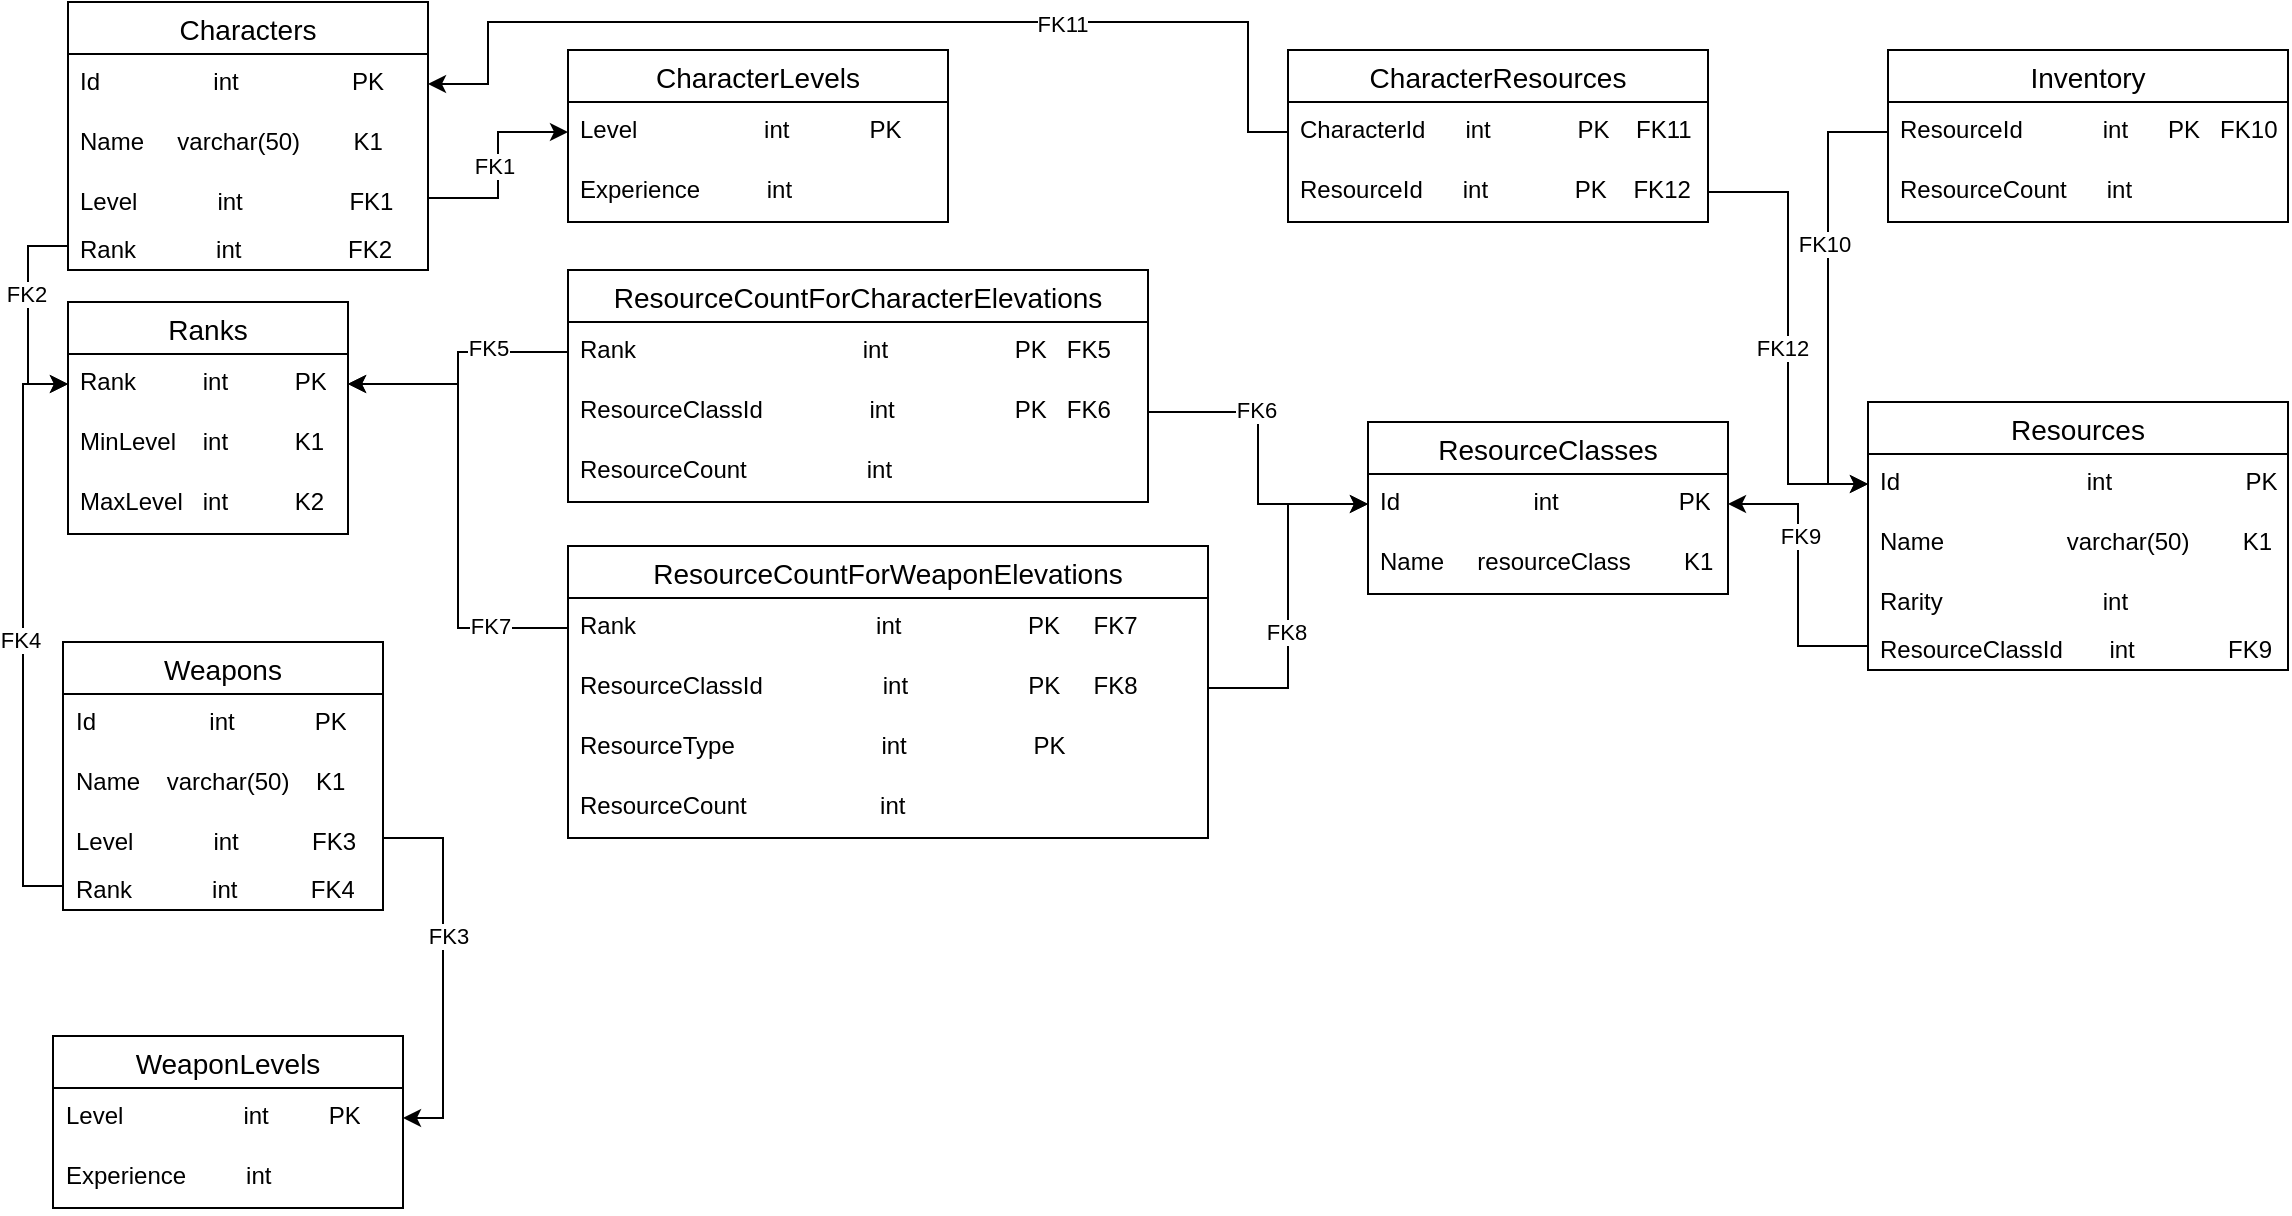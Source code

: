 <mxfile version="22.1.7" type="device">
  <diagram name="Страница — 1" id="WU_-PWg-0vQ7AOEL0WZ2">
    <mxGraphModel dx="1288" dy="566" grid="1" gridSize="10" guides="1" tooltips="1" connect="1" arrows="1" fold="1" page="1" pageScale="1" pageWidth="827" pageHeight="1169" math="0" shadow="0">
      <root>
        <mxCell id="0" />
        <mxCell id="1" parent="0" />
        <mxCell id="EF2mI1Jkb3rUDJ_Epihl-1" value="Characters" style="swimlane;fontStyle=0;childLayout=stackLayout;horizontal=1;startSize=26;horizontalStack=0;resizeParent=1;resizeParentMax=0;resizeLast=0;collapsible=1;marginBottom=0;align=center;fontSize=14;" parent="1" vertex="1">
          <mxGeometry x="70" y="30" width="180" height="134" as="geometry" />
        </mxCell>
        <mxCell id="EF2mI1Jkb3rUDJ_Epihl-2" value="Id&amp;nbsp; &amp;nbsp; &amp;nbsp; &amp;nbsp; &amp;nbsp; &amp;nbsp; &amp;nbsp; &amp;nbsp; &amp;nbsp;int&amp;nbsp; &amp;nbsp; &amp;nbsp; &amp;nbsp; &amp;nbsp; &amp;nbsp; &amp;nbsp; &amp;nbsp; &amp;nbsp;PK" style="text;strokeColor=none;fillColor=none;spacingLeft=4;spacingRight=4;overflow=hidden;rotatable=0;points=[[0,0.5],[1,0.5]];portConstraint=eastwest;fontSize=12;whiteSpace=wrap;html=1;" parent="EF2mI1Jkb3rUDJ_Epihl-1" vertex="1">
          <mxGeometry y="26" width="180" height="30" as="geometry" />
        </mxCell>
        <mxCell id="EF2mI1Jkb3rUDJ_Epihl-3" value="Name&amp;nbsp; &amp;nbsp; &amp;nbsp;varchar(50)&amp;nbsp; &amp;nbsp; &amp;nbsp; &amp;nbsp; K1" style="text;strokeColor=none;fillColor=none;spacingLeft=4;spacingRight=4;overflow=hidden;rotatable=0;points=[[0,0.5],[1,0.5]];portConstraint=eastwest;fontSize=12;whiteSpace=wrap;html=1;" parent="EF2mI1Jkb3rUDJ_Epihl-1" vertex="1">
          <mxGeometry y="56" width="180" height="30" as="geometry" />
        </mxCell>
        <mxCell id="EF2mI1Jkb3rUDJ_Epihl-4" value="Level&amp;nbsp; &amp;nbsp; &amp;nbsp; &amp;nbsp; &amp;nbsp; &amp;nbsp; int&amp;nbsp; &amp;nbsp; &amp;nbsp; &amp;nbsp; &amp;nbsp; &amp;nbsp; &amp;nbsp; &amp;nbsp; FK1" style="text;strokeColor=none;fillColor=none;spacingLeft=4;spacingRight=4;overflow=hidden;rotatable=0;points=[[0,0.5],[1,0.5]];portConstraint=eastwest;fontSize=12;whiteSpace=wrap;html=1;" parent="EF2mI1Jkb3rUDJ_Epihl-1" vertex="1">
          <mxGeometry y="86" width="180" height="24" as="geometry" />
        </mxCell>
        <mxCell id="EF2mI1Jkb3rUDJ_Epihl-5" value="Rank&amp;nbsp; &amp;nbsp; &amp;nbsp; &amp;nbsp; &amp;nbsp; &amp;nbsp; int&amp;nbsp; &amp;nbsp; &amp;nbsp; &amp;nbsp; &amp;nbsp; &amp;nbsp; &amp;nbsp; &amp;nbsp; FK2" style="text;strokeColor=none;fillColor=none;spacingLeft=4;spacingRight=4;overflow=hidden;rotatable=0;points=[[0,0.5],[1,0.5]];portConstraint=eastwest;fontSize=12;whiteSpace=wrap;html=1;" parent="EF2mI1Jkb3rUDJ_Epihl-1" vertex="1">
          <mxGeometry y="110" width="180" height="24" as="geometry" />
        </mxCell>
        <mxCell id="EF2mI1Jkb3rUDJ_Epihl-6" value="Resources" style="swimlane;fontStyle=0;childLayout=stackLayout;horizontal=1;startSize=26;horizontalStack=0;resizeParent=1;resizeParentMax=0;resizeLast=0;collapsible=1;marginBottom=0;align=center;fontSize=14;" parent="1" vertex="1">
          <mxGeometry x="970" y="230" width="210" height="134" as="geometry" />
        </mxCell>
        <mxCell id="EF2mI1Jkb3rUDJ_Epihl-7" value="Id&amp;nbsp; &amp;nbsp; &amp;nbsp; &amp;nbsp; &amp;nbsp; &amp;nbsp; &amp;nbsp; &amp;nbsp; &amp;nbsp;&lt;span style=&quot;white-space: pre;&quot;&gt;&#x9;&lt;/span&gt;&amp;nbsp; &amp;nbsp; &amp;nbsp; &amp;nbsp;int&amp;nbsp; &amp;nbsp; &amp;nbsp; &amp;nbsp; &amp;nbsp; &amp;nbsp; &amp;nbsp; &amp;nbsp; &amp;nbsp; &amp;nbsp; PK" style="text;strokeColor=none;fillColor=none;spacingLeft=4;spacingRight=4;overflow=hidden;rotatable=0;points=[[0,0.5],[1,0.5]];portConstraint=eastwest;fontSize=12;whiteSpace=wrap;html=1;" parent="EF2mI1Jkb3rUDJ_Epihl-6" vertex="1">
          <mxGeometry y="26" width="210" height="30" as="geometry" />
        </mxCell>
        <mxCell id="EF2mI1Jkb3rUDJ_Epihl-8" value="Name&amp;nbsp; &amp;nbsp; &amp;nbsp; &amp;nbsp; &lt;span style=&quot;white-space: pre;&quot;&gt;&#x9;&lt;/span&gt;&amp;nbsp; &amp;nbsp; varchar(50)&amp;nbsp; &amp;nbsp; &amp;nbsp; &amp;nbsp; K1" style="text;strokeColor=none;fillColor=none;spacingLeft=4;spacingRight=4;overflow=hidden;rotatable=0;points=[[0,0.5],[1,0.5]];portConstraint=eastwest;fontSize=12;whiteSpace=wrap;html=1;" parent="EF2mI1Jkb3rUDJ_Epihl-6" vertex="1">
          <mxGeometry y="56" width="210" height="30" as="geometry" />
        </mxCell>
        <mxCell id="EF2mI1Jkb3rUDJ_Epihl-9" value="Rarity&amp;nbsp; &amp;nbsp; &amp;nbsp; &amp;nbsp; &amp;nbsp; &amp;nbsp; &amp;nbsp; &amp;nbsp; &amp;nbsp; &amp;nbsp; &amp;nbsp; &amp;nbsp; int" style="text;strokeColor=none;fillColor=none;spacingLeft=4;spacingRight=4;overflow=hidden;rotatable=0;points=[[0,0.5],[1,0.5]];portConstraint=eastwest;fontSize=12;whiteSpace=wrap;html=1;" parent="EF2mI1Jkb3rUDJ_Epihl-6" vertex="1">
          <mxGeometry y="86" width="210" height="24" as="geometry" />
        </mxCell>
        <mxCell id="EF2mI1Jkb3rUDJ_Epihl-10" value="ResourceClassId&amp;nbsp; &amp;nbsp; &amp;nbsp; &amp;nbsp;int&amp;nbsp; &amp;nbsp; &amp;nbsp; &amp;nbsp; &amp;nbsp; &amp;nbsp; &amp;nbsp; FK9" style="text;strokeColor=none;fillColor=none;spacingLeft=4;spacingRight=4;overflow=hidden;rotatable=0;points=[[0,0.5],[1,0.5]];portConstraint=eastwest;fontSize=12;whiteSpace=wrap;html=1;" parent="EF2mI1Jkb3rUDJ_Epihl-6" vertex="1">
          <mxGeometry y="110" width="210" height="24" as="geometry" />
        </mxCell>
        <mxCell id="EF2mI1Jkb3rUDJ_Epihl-11" value="ResourceClasses" style="swimlane;fontStyle=0;childLayout=stackLayout;horizontal=1;startSize=26;horizontalStack=0;resizeParent=1;resizeParentMax=0;resizeLast=0;collapsible=1;marginBottom=0;align=center;fontSize=14;" parent="1" vertex="1">
          <mxGeometry x="720" y="240" width="180" height="86" as="geometry" />
        </mxCell>
        <mxCell id="EF2mI1Jkb3rUDJ_Epihl-12" value="Id&amp;nbsp; &amp;nbsp; &amp;nbsp; &amp;nbsp; &amp;nbsp; &amp;nbsp; &amp;nbsp; &amp;nbsp; &amp;nbsp; &amp;nbsp; int&amp;nbsp; &amp;nbsp; &amp;nbsp; &amp;nbsp; &amp;nbsp; &amp;nbsp; &amp;nbsp; &amp;nbsp; &amp;nbsp; PK" style="text;strokeColor=none;fillColor=none;spacingLeft=4;spacingRight=4;overflow=hidden;rotatable=0;points=[[0,0.5],[1,0.5]];portConstraint=eastwest;fontSize=12;whiteSpace=wrap;html=1;" parent="EF2mI1Jkb3rUDJ_Epihl-11" vertex="1">
          <mxGeometry y="26" width="180" height="30" as="geometry" />
        </mxCell>
        <mxCell id="EF2mI1Jkb3rUDJ_Epihl-13" value="Name&amp;nbsp; &amp;nbsp; &amp;nbsp;resourceClass&amp;nbsp; &amp;nbsp; &amp;nbsp; &amp;nbsp; K1" style="text;strokeColor=none;fillColor=none;spacingLeft=4;spacingRight=4;overflow=hidden;rotatable=0;points=[[0,0.5],[1,0.5]];portConstraint=eastwest;fontSize=12;whiteSpace=wrap;html=1;" parent="EF2mI1Jkb3rUDJ_Epihl-11" vertex="1">
          <mxGeometry y="56" width="180" height="30" as="geometry" />
        </mxCell>
        <mxCell id="EF2mI1Jkb3rUDJ_Epihl-14" value="ResourceCountForCharacterElevations" style="swimlane;fontStyle=0;childLayout=stackLayout;horizontal=1;startSize=26;horizontalStack=0;resizeParent=1;resizeParentMax=0;resizeLast=0;collapsible=1;marginBottom=0;align=center;fontSize=14;" parent="1" vertex="1">
          <mxGeometry x="320" y="164" width="290" height="116" as="geometry" />
        </mxCell>
        <mxCell id="EF2mI1Jkb3rUDJ_Epihl-15" value="Rank&amp;nbsp; &amp;nbsp; &amp;nbsp; &amp;nbsp; &amp;nbsp; &amp;nbsp; &amp;nbsp; &amp;nbsp; &amp;nbsp; &amp;nbsp; &amp;nbsp; &amp;nbsp; &amp;nbsp; &amp;nbsp; &amp;nbsp; &amp;nbsp; &amp;nbsp; int&amp;nbsp; &amp;nbsp; &amp;nbsp; &amp;nbsp; &amp;nbsp; &amp;nbsp; &amp;nbsp; &amp;nbsp; &amp;nbsp; &amp;nbsp;PK&amp;nbsp; &amp;nbsp;FK5" style="text;strokeColor=none;fillColor=none;spacingLeft=4;spacingRight=4;overflow=hidden;rotatable=0;points=[[0,0.5],[1,0.5]];portConstraint=eastwest;fontSize=12;whiteSpace=wrap;html=1;" parent="EF2mI1Jkb3rUDJ_Epihl-14" vertex="1">
          <mxGeometry y="26" width="290" height="30" as="geometry" />
        </mxCell>
        <mxCell id="EF2mI1Jkb3rUDJ_Epihl-16" value="ResourceClassId&amp;nbsp; &amp;nbsp; &amp;nbsp; &amp;nbsp; &amp;nbsp; &amp;nbsp; &amp;nbsp; &amp;nbsp; int&amp;nbsp; &amp;nbsp; &amp;nbsp; &amp;nbsp; &amp;nbsp; &amp;nbsp; &amp;nbsp; &amp;nbsp; &amp;nbsp; PK&amp;nbsp; &amp;nbsp;FK6" style="text;strokeColor=none;fillColor=none;spacingLeft=4;spacingRight=4;overflow=hidden;rotatable=0;points=[[0,0.5],[1,0.5]];portConstraint=eastwest;fontSize=12;whiteSpace=wrap;html=1;" parent="EF2mI1Jkb3rUDJ_Epihl-14" vertex="1">
          <mxGeometry y="56" width="290" height="30" as="geometry" />
        </mxCell>
        <mxCell id="EF2mI1Jkb3rUDJ_Epihl-17" value="ResourceCount&amp;nbsp; &amp;nbsp; &amp;nbsp; &amp;nbsp; &amp;nbsp; &amp;nbsp; &amp;nbsp; &amp;nbsp; &amp;nbsp; int" style="text;strokeColor=none;fillColor=none;spacingLeft=4;spacingRight=4;overflow=hidden;rotatable=0;points=[[0,0.5],[1,0.5]];portConstraint=eastwest;fontSize=12;whiteSpace=wrap;html=1;" parent="EF2mI1Jkb3rUDJ_Epihl-14" vertex="1">
          <mxGeometry y="86" width="290" height="30" as="geometry" />
        </mxCell>
        <mxCell id="EF2mI1Jkb3rUDJ_Epihl-18" value="CharacterLevels" style="swimlane;fontStyle=0;childLayout=stackLayout;horizontal=1;startSize=26;horizontalStack=0;resizeParent=1;resizeParentMax=0;resizeLast=0;collapsible=1;marginBottom=0;align=center;fontSize=14;" parent="1" vertex="1">
          <mxGeometry x="320" y="54" width="190" height="86" as="geometry" />
        </mxCell>
        <mxCell id="EF2mI1Jkb3rUDJ_Epihl-19" value="Level&amp;nbsp; &amp;nbsp; &amp;nbsp; &amp;nbsp; &amp;nbsp; &amp;nbsp; &amp;nbsp; &amp;nbsp; &amp;nbsp; &amp;nbsp;int&amp;nbsp; &amp;nbsp; &amp;nbsp; &amp;nbsp; &amp;nbsp; &amp;nbsp; PK" style="text;strokeColor=none;fillColor=none;spacingLeft=4;spacingRight=4;overflow=hidden;rotatable=0;points=[[0,0.5],[1,0.5]];portConstraint=eastwest;fontSize=12;whiteSpace=wrap;html=1;" parent="EF2mI1Jkb3rUDJ_Epihl-18" vertex="1">
          <mxGeometry y="26" width="190" height="30" as="geometry" />
        </mxCell>
        <mxCell id="EF2mI1Jkb3rUDJ_Epihl-20" value="Experience&amp;nbsp; &amp;nbsp; &amp;nbsp; &amp;nbsp; &amp;nbsp; int&amp;nbsp; &amp;nbsp; &amp;nbsp; &amp;nbsp; &amp;nbsp; &amp;nbsp; &amp;nbsp; &amp;nbsp; &amp;nbsp;&amp;nbsp;" style="text;strokeColor=none;fillColor=none;spacingLeft=4;spacingRight=4;overflow=hidden;rotatable=0;points=[[0,0.5],[1,0.5]];portConstraint=eastwest;fontSize=12;whiteSpace=wrap;html=1;" parent="EF2mI1Jkb3rUDJ_Epihl-18" vertex="1">
          <mxGeometry y="56" width="190" height="30" as="geometry" />
        </mxCell>
        <mxCell id="EF2mI1Jkb3rUDJ_Epihl-21" value="Weapons" style="swimlane;fontStyle=0;childLayout=stackLayout;horizontal=1;startSize=26;horizontalStack=0;resizeParent=1;resizeParentMax=0;resizeLast=0;collapsible=1;marginBottom=0;align=center;fontSize=14;" parent="1" vertex="1">
          <mxGeometry x="67.5" y="350" width="160" height="134" as="geometry" />
        </mxCell>
        <mxCell id="EF2mI1Jkb3rUDJ_Epihl-22" value="Id&amp;nbsp; &amp;nbsp; &amp;nbsp; &amp;nbsp; &amp;nbsp; &amp;nbsp; &amp;nbsp; &amp;nbsp; &amp;nbsp;int&amp;nbsp; &amp;nbsp; &amp;nbsp; &amp;nbsp; &amp;nbsp; &amp;nbsp; PK" style="text;strokeColor=none;fillColor=none;spacingLeft=4;spacingRight=4;overflow=hidden;rotatable=0;points=[[0,0.5],[1,0.5]];portConstraint=eastwest;fontSize=12;whiteSpace=wrap;html=1;" parent="EF2mI1Jkb3rUDJ_Epihl-21" vertex="1">
          <mxGeometry y="26" width="160" height="30" as="geometry" />
        </mxCell>
        <mxCell id="EF2mI1Jkb3rUDJ_Epihl-23" value="Name&amp;nbsp; &amp;nbsp; varchar(50)&amp;nbsp; &amp;nbsp; K1" style="text;strokeColor=none;fillColor=none;spacingLeft=4;spacingRight=4;overflow=hidden;rotatable=0;points=[[0,0.5],[1,0.5]];portConstraint=eastwest;fontSize=12;whiteSpace=wrap;html=1;" parent="EF2mI1Jkb3rUDJ_Epihl-21" vertex="1">
          <mxGeometry y="56" width="160" height="30" as="geometry" />
        </mxCell>
        <mxCell id="EF2mI1Jkb3rUDJ_Epihl-24" value="Level&amp;nbsp; &amp;nbsp; &amp;nbsp; &amp;nbsp; &amp;nbsp; &amp;nbsp; int&amp;nbsp; &amp;nbsp; &amp;nbsp; &amp;nbsp; &amp;nbsp; &amp;nbsp;FK3" style="text;strokeColor=none;fillColor=none;spacingLeft=4;spacingRight=4;overflow=hidden;rotatable=0;points=[[0,0.5],[1,0.5]];portConstraint=eastwest;fontSize=12;whiteSpace=wrap;html=1;" parent="EF2mI1Jkb3rUDJ_Epihl-21" vertex="1">
          <mxGeometry y="86" width="160" height="24" as="geometry" />
        </mxCell>
        <mxCell id="EF2mI1Jkb3rUDJ_Epihl-25" value="Rank&amp;nbsp; &amp;nbsp; &amp;nbsp; &amp;nbsp; &amp;nbsp; &amp;nbsp; int&amp;nbsp; &amp;nbsp; &amp;nbsp; &amp;nbsp; &amp;nbsp; &amp;nbsp;FK4" style="text;strokeColor=none;fillColor=none;spacingLeft=4;spacingRight=4;overflow=hidden;rotatable=0;points=[[0,0.5],[1,0.5]];portConstraint=eastwest;fontSize=12;whiteSpace=wrap;html=1;" parent="EF2mI1Jkb3rUDJ_Epihl-21" vertex="1">
          <mxGeometry y="110" width="160" height="24" as="geometry" />
        </mxCell>
        <mxCell id="EF2mI1Jkb3rUDJ_Epihl-26" value="ResourceCountForWeaponElevations" style="swimlane;fontStyle=0;childLayout=stackLayout;horizontal=1;startSize=26;horizontalStack=0;resizeParent=1;resizeParentMax=0;resizeLast=0;collapsible=1;marginBottom=0;align=center;fontSize=14;" parent="1" vertex="1">
          <mxGeometry x="320" y="302" width="320" height="146" as="geometry" />
        </mxCell>
        <mxCell id="EF2mI1Jkb3rUDJ_Epihl-27" value="Rank&amp;nbsp; &amp;nbsp; &amp;nbsp; &amp;nbsp; &amp;nbsp; &amp;nbsp; &amp;nbsp; &amp;nbsp; &amp;nbsp; &amp;nbsp; &amp;nbsp; &amp;nbsp; &amp;nbsp; &amp;nbsp; &amp;nbsp; &amp;nbsp; &amp;nbsp; &amp;nbsp; int&amp;nbsp; &amp;nbsp; &amp;nbsp; &amp;nbsp; &amp;nbsp; &amp;nbsp; &amp;nbsp; &amp;nbsp; &amp;nbsp; &amp;nbsp;PK&amp;nbsp; &amp;nbsp; &amp;nbsp;FK7" style="text;strokeColor=none;fillColor=none;spacingLeft=4;spacingRight=4;overflow=hidden;rotatable=0;points=[[0,0.5],[1,0.5]];portConstraint=eastwest;fontSize=12;whiteSpace=wrap;html=1;" parent="EF2mI1Jkb3rUDJ_Epihl-26" vertex="1">
          <mxGeometry y="26" width="320" height="30" as="geometry" />
        </mxCell>
        <mxCell id="EF2mI1Jkb3rUDJ_Epihl-28" value="ResourceClassId&amp;nbsp; &amp;nbsp; &amp;nbsp; &amp;nbsp; &amp;nbsp; &amp;nbsp; &amp;nbsp; &amp;nbsp; &amp;nbsp; int&amp;nbsp; &amp;nbsp; &amp;nbsp; &amp;nbsp; &amp;nbsp; &amp;nbsp; &amp;nbsp; &amp;nbsp; &amp;nbsp; PK&amp;nbsp; &amp;nbsp; &amp;nbsp;FK8" style="text;strokeColor=none;fillColor=none;spacingLeft=4;spacingRight=4;overflow=hidden;rotatable=0;points=[[0,0.5],[1,0.5]];portConstraint=eastwest;fontSize=12;whiteSpace=wrap;html=1;" parent="EF2mI1Jkb3rUDJ_Epihl-26" vertex="1">
          <mxGeometry y="56" width="320" height="30" as="geometry" />
        </mxCell>
        <mxCell id="EF2mI1Jkb3rUDJ_Epihl-29" value="ResourceType&amp;nbsp; &amp;nbsp; &amp;nbsp; &amp;nbsp; &amp;nbsp; &amp;nbsp; &amp;nbsp; &amp;nbsp; &amp;nbsp; &amp;nbsp; &amp;nbsp; int&amp;nbsp; &amp;nbsp; &amp;nbsp; &amp;nbsp; &amp;nbsp; &amp;nbsp; &amp;nbsp; &amp;nbsp; &amp;nbsp; &amp;nbsp;PK" style="text;strokeColor=none;fillColor=none;spacingLeft=4;spacingRight=4;overflow=hidden;rotatable=0;points=[[0,0.5],[1,0.5]];portConstraint=eastwest;fontSize=12;whiteSpace=wrap;html=1;" parent="EF2mI1Jkb3rUDJ_Epihl-26" vertex="1">
          <mxGeometry y="86" width="320" height="30" as="geometry" />
        </mxCell>
        <mxCell id="EF2mI1Jkb3rUDJ_Epihl-30" value="ResourceCount&amp;nbsp; &amp;nbsp; &amp;nbsp; &amp;nbsp; &amp;nbsp; &amp;nbsp; &amp;nbsp; &amp;nbsp; &amp;nbsp; &amp;nbsp; int" style="text;strokeColor=none;fillColor=none;spacingLeft=4;spacingRight=4;overflow=hidden;rotatable=0;points=[[0,0.5],[1,0.5]];portConstraint=eastwest;fontSize=12;whiteSpace=wrap;html=1;" parent="EF2mI1Jkb3rUDJ_Epihl-26" vertex="1">
          <mxGeometry y="116" width="320" height="30" as="geometry" />
        </mxCell>
        <mxCell id="EF2mI1Jkb3rUDJ_Epihl-31" value="WeaponLevels" style="swimlane;fontStyle=0;childLayout=stackLayout;horizontal=1;startSize=26;horizontalStack=0;resizeParent=1;resizeParentMax=0;resizeLast=0;collapsible=1;marginBottom=0;align=center;fontSize=14;" parent="1" vertex="1">
          <mxGeometry x="62.5" y="547" width="175" height="86" as="geometry" />
        </mxCell>
        <mxCell id="EF2mI1Jkb3rUDJ_Epihl-32" value="Level&amp;nbsp; &amp;nbsp; &amp;nbsp; &amp;nbsp; &amp;nbsp; &amp;nbsp; &amp;nbsp; &amp;nbsp; &amp;nbsp; int&amp;nbsp; &amp;nbsp; &amp;nbsp; &amp;nbsp; &amp;nbsp;PK" style="text;strokeColor=none;fillColor=none;spacingLeft=4;spacingRight=4;overflow=hidden;rotatable=0;points=[[0,0.5],[1,0.5]];portConstraint=eastwest;fontSize=12;whiteSpace=wrap;html=1;" parent="EF2mI1Jkb3rUDJ_Epihl-31" vertex="1">
          <mxGeometry y="26" width="175" height="30" as="geometry" />
        </mxCell>
        <mxCell id="EF2mI1Jkb3rUDJ_Epihl-33" value="Experience&amp;nbsp; &amp;nbsp; &amp;nbsp; &amp;nbsp; &amp;nbsp;int" style="text;strokeColor=none;fillColor=none;spacingLeft=4;spacingRight=4;overflow=hidden;rotatable=0;points=[[0,0.5],[1,0.5]];portConstraint=eastwest;fontSize=12;whiteSpace=wrap;html=1;" parent="EF2mI1Jkb3rUDJ_Epihl-31" vertex="1">
          <mxGeometry y="56" width="175" height="30" as="geometry" />
        </mxCell>
        <mxCell id="EF2mI1Jkb3rUDJ_Epihl-34" value="Inventory" style="swimlane;fontStyle=0;childLayout=stackLayout;horizontal=1;startSize=26;horizontalStack=0;resizeParent=1;resizeParentMax=0;resizeLast=0;collapsible=1;marginBottom=0;align=center;fontSize=14;" parent="1" vertex="1">
          <mxGeometry x="980" y="54" width="200" height="86" as="geometry" />
        </mxCell>
        <mxCell id="EF2mI1Jkb3rUDJ_Epihl-35" value="ResourceId&amp;nbsp; &amp;nbsp; &amp;nbsp; &amp;nbsp; &amp;nbsp; &amp;nbsp; int&amp;nbsp; &amp;nbsp; &amp;nbsp; PK&amp;nbsp; &amp;nbsp;FK10" style="text;strokeColor=none;fillColor=none;spacingLeft=4;spacingRight=4;overflow=hidden;rotatable=0;points=[[0,0.5],[1,0.5]];portConstraint=eastwest;fontSize=12;whiteSpace=wrap;html=1;" parent="EF2mI1Jkb3rUDJ_Epihl-34" vertex="1">
          <mxGeometry y="26" width="200" height="30" as="geometry" />
        </mxCell>
        <mxCell id="EF2mI1Jkb3rUDJ_Epihl-36" value="ResourceCount&amp;nbsp; &amp;nbsp; &amp;nbsp; int" style="text;strokeColor=none;fillColor=none;spacingLeft=4;spacingRight=4;overflow=hidden;rotatable=0;points=[[0,0.5],[1,0.5]];portConstraint=eastwest;fontSize=12;whiteSpace=wrap;html=1;" parent="EF2mI1Jkb3rUDJ_Epihl-34" vertex="1">
          <mxGeometry y="56" width="200" height="30" as="geometry" />
        </mxCell>
        <mxCell id="EF2mI1Jkb3rUDJ_Epihl-47" value="Ranks" style="swimlane;fontStyle=0;childLayout=stackLayout;horizontal=1;startSize=26;horizontalStack=0;resizeParent=1;resizeParentMax=0;resizeLast=0;collapsible=1;marginBottom=0;align=center;fontSize=14;" parent="1" vertex="1">
          <mxGeometry x="70" y="180" width="140" height="116" as="geometry" />
        </mxCell>
        <mxCell id="EF2mI1Jkb3rUDJ_Epihl-48" value="Rank&amp;nbsp; &amp;nbsp; &amp;nbsp; &amp;nbsp; &amp;nbsp; int&amp;nbsp; &amp;nbsp; &amp;nbsp; &amp;nbsp; &amp;nbsp; PK" style="text;strokeColor=none;fillColor=none;spacingLeft=4;spacingRight=4;overflow=hidden;rotatable=0;points=[[0,0.5],[1,0.5]];portConstraint=eastwest;fontSize=12;whiteSpace=wrap;html=1;" parent="EF2mI1Jkb3rUDJ_Epihl-47" vertex="1">
          <mxGeometry y="26" width="140" height="30" as="geometry" />
        </mxCell>
        <mxCell id="EMzGwfkOC8ML3HAJngc--5" value="MinLevel&amp;nbsp; &amp;nbsp; int&amp;nbsp; &amp;nbsp; &amp;nbsp; &amp;nbsp; &amp;nbsp; K1" style="text;strokeColor=none;fillColor=none;spacingLeft=4;spacingRight=4;overflow=hidden;rotatable=0;points=[[0,0.5],[1,0.5]];portConstraint=eastwest;fontSize=12;whiteSpace=wrap;html=1;" parent="EF2mI1Jkb3rUDJ_Epihl-47" vertex="1">
          <mxGeometry y="56" width="140" height="30" as="geometry" />
        </mxCell>
        <mxCell id="EMzGwfkOC8ML3HAJngc--6" value="MaxLevel&amp;nbsp; &amp;nbsp;int&amp;nbsp; &amp;nbsp; &amp;nbsp; &amp;nbsp; &amp;nbsp; K2" style="text;strokeColor=none;fillColor=none;spacingLeft=4;spacingRight=4;overflow=hidden;rotatable=0;points=[[0,0.5],[1,0.5]];portConstraint=eastwest;fontSize=12;whiteSpace=wrap;html=1;" parent="EF2mI1Jkb3rUDJ_Epihl-47" vertex="1">
          <mxGeometry y="86" width="140" height="30" as="geometry" />
        </mxCell>
        <mxCell id="EF2mI1Jkb3rUDJ_Epihl-51" value="" style="edgeStyle=orthogonalEdgeStyle;rounded=0;orthogonalLoop=1;jettySize=auto;html=1;" parent="1" source="EF2mI1Jkb3rUDJ_Epihl-4" target="EF2mI1Jkb3rUDJ_Epihl-19" edge="1">
          <mxGeometry relative="1" as="geometry" />
        </mxCell>
        <mxCell id="EF2mI1Jkb3rUDJ_Epihl-52" value="FK1" style="edgeLabel;html=1;align=center;verticalAlign=middle;resizable=0;points=[];" parent="EF2mI1Jkb3rUDJ_Epihl-51" vertex="1" connectable="0">
          <mxGeometry x="0.002" y="2" relative="1" as="geometry">
            <mxPoint as="offset" />
          </mxGeometry>
        </mxCell>
        <mxCell id="EF2mI1Jkb3rUDJ_Epihl-59" style="edgeStyle=orthogonalEdgeStyle;rounded=0;orthogonalLoop=1;jettySize=auto;html=1;exitX=0;exitY=0.5;exitDx=0;exitDy=0;entryX=0;entryY=0.5;entryDx=0;entryDy=0;" parent="1" source="EF2mI1Jkb3rUDJ_Epihl-5" target="EF2mI1Jkb3rUDJ_Epihl-48" edge="1">
          <mxGeometry relative="1" as="geometry">
            <Array as="points">
              <mxPoint x="50" y="152" />
              <mxPoint x="50" y="221" />
            </Array>
          </mxGeometry>
        </mxCell>
        <mxCell id="EF2mI1Jkb3rUDJ_Epihl-61" value="FK2" style="edgeLabel;html=1;align=center;verticalAlign=middle;resizable=0;points=[];" parent="EF2mI1Jkb3rUDJ_Epihl-59" vertex="1" connectable="0">
          <mxGeometry x="-0.189" y="-1" relative="1" as="geometry">
            <mxPoint as="offset" />
          </mxGeometry>
        </mxCell>
        <mxCell id="EF2mI1Jkb3rUDJ_Epihl-60" style="edgeStyle=orthogonalEdgeStyle;rounded=0;orthogonalLoop=1;jettySize=auto;html=1;exitX=0;exitY=0.5;exitDx=0;exitDy=0;entryX=0;entryY=0.5;entryDx=0;entryDy=0;" parent="1" source="EF2mI1Jkb3rUDJ_Epihl-25" target="EF2mI1Jkb3rUDJ_Epihl-48" edge="1">
          <mxGeometry relative="1" as="geometry" />
        </mxCell>
        <mxCell id="EF2mI1Jkb3rUDJ_Epihl-64" value="FK4" style="edgeLabel;html=1;align=center;verticalAlign=middle;resizable=0;points=[];" parent="EF2mI1Jkb3rUDJ_Epihl-60" vertex="1" connectable="0">
          <mxGeometry x="-0.025" y="2" relative="1" as="geometry">
            <mxPoint as="offset" />
          </mxGeometry>
        </mxCell>
        <mxCell id="EF2mI1Jkb3rUDJ_Epihl-62" style="edgeStyle=orthogonalEdgeStyle;rounded=0;orthogonalLoop=1;jettySize=auto;html=1;exitX=1;exitY=0.5;exitDx=0;exitDy=0;entryX=1;entryY=0.5;entryDx=0;entryDy=0;" parent="1" source="EF2mI1Jkb3rUDJ_Epihl-24" target="EF2mI1Jkb3rUDJ_Epihl-32" edge="1">
          <mxGeometry relative="1" as="geometry" />
        </mxCell>
        <mxCell id="EF2mI1Jkb3rUDJ_Epihl-63" value="FK3" style="edgeLabel;html=1;align=center;verticalAlign=middle;resizable=0;points=[];" parent="EF2mI1Jkb3rUDJ_Epihl-62" vertex="1" connectable="0">
          <mxGeometry x="-0.175" y="2" relative="1" as="geometry">
            <mxPoint as="offset" />
          </mxGeometry>
        </mxCell>
        <mxCell id="EF2mI1Jkb3rUDJ_Epihl-68" style="edgeStyle=orthogonalEdgeStyle;rounded=0;orthogonalLoop=1;jettySize=auto;html=1;exitX=1;exitY=0.5;exitDx=0;exitDy=0;entryX=0;entryY=0.5;entryDx=0;entryDy=0;" parent="1" source="EF2mI1Jkb3rUDJ_Epihl-16" target="EF2mI1Jkb3rUDJ_Epihl-12" edge="1">
          <mxGeometry relative="1" as="geometry" />
        </mxCell>
        <mxCell id="EF2mI1Jkb3rUDJ_Epihl-71" value="FK6" style="edgeLabel;html=1;align=center;verticalAlign=middle;resizable=0;points=[];" parent="EF2mI1Jkb3rUDJ_Epihl-68" vertex="1" connectable="0">
          <mxGeometry x="-0.317" y="1" relative="1" as="geometry">
            <mxPoint as="offset" />
          </mxGeometry>
        </mxCell>
        <mxCell id="EF2mI1Jkb3rUDJ_Epihl-70" style="edgeStyle=orthogonalEdgeStyle;rounded=0;orthogonalLoop=1;jettySize=auto;html=1;exitX=1;exitY=0.5;exitDx=0;exitDy=0;entryX=0;entryY=0.5;entryDx=0;entryDy=0;" parent="1" source="EF2mI1Jkb3rUDJ_Epihl-28" target="EF2mI1Jkb3rUDJ_Epihl-12" edge="1">
          <mxGeometry relative="1" as="geometry" />
        </mxCell>
        <mxCell id="EF2mI1Jkb3rUDJ_Epihl-72" value="FK8" style="edgeLabel;html=1;align=center;verticalAlign=middle;resizable=0;points=[];" parent="EF2mI1Jkb3rUDJ_Epihl-70" vertex="1" connectable="0">
          <mxGeometry x="-0.202" y="1" relative="1" as="geometry">
            <mxPoint as="offset" />
          </mxGeometry>
        </mxCell>
        <mxCell id="EF2mI1Jkb3rUDJ_Epihl-73" style="edgeStyle=orthogonalEdgeStyle;rounded=0;orthogonalLoop=1;jettySize=auto;html=1;exitX=0;exitY=0.5;exitDx=0;exitDy=0;entryX=1;entryY=0.5;entryDx=0;entryDy=0;" parent="1" source="EF2mI1Jkb3rUDJ_Epihl-10" target="EF2mI1Jkb3rUDJ_Epihl-12" edge="1">
          <mxGeometry relative="1" as="geometry" />
        </mxCell>
        <mxCell id="EF2mI1Jkb3rUDJ_Epihl-74" value="FK9" style="edgeLabel;html=1;align=center;verticalAlign=middle;resizable=0;points=[];" parent="EF2mI1Jkb3rUDJ_Epihl-73" vertex="1" connectable="0">
          <mxGeometry x="0.285" y="-1" relative="1" as="geometry">
            <mxPoint as="offset" />
          </mxGeometry>
        </mxCell>
        <mxCell id="EF2mI1Jkb3rUDJ_Epihl-75" style="edgeStyle=orthogonalEdgeStyle;rounded=0;orthogonalLoop=1;jettySize=auto;html=1;exitX=0;exitY=0.5;exitDx=0;exitDy=0;entryX=0;entryY=0.5;entryDx=0;entryDy=0;" parent="1" source="EF2mI1Jkb3rUDJ_Epihl-35" target="EF2mI1Jkb3rUDJ_Epihl-7" edge="1">
          <mxGeometry relative="1" as="geometry" />
        </mxCell>
        <mxCell id="EF2mI1Jkb3rUDJ_Epihl-76" value="FK10" style="edgeLabel;html=1;align=center;verticalAlign=middle;resizable=0;points=[];" parent="EF2mI1Jkb3rUDJ_Epihl-75" vertex="1" connectable="0">
          <mxGeometry x="-0.239" y="-2" relative="1" as="geometry">
            <mxPoint as="offset" />
          </mxGeometry>
        </mxCell>
        <mxCell id="EMzGwfkOC8ML3HAJngc--7" value="" style="edgeStyle=orthogonalEdgeStyle;rounded=0;orthogonalLoop=1;jettySize=auto;html=1;entryX=1;entryY=0.5;entryDx=0;entryDy=0;" parent="1" source="EF2mI1Jkb3rUDJ_Epihl-15" target="EF2mI1Jkb3rUDJ_Epihl-48" edge="1">
          <mxGeometry relative="1" as="geometry" />
        </mxCell>
        <mxCell id="EMzGwfkOC8ML3HAJngc--9" value="FK5" style="edgeLabel;html=1;align=center;verticalAlign=middle;resizable=0;points=[];" parent="EMzGwfkOC8ML3HAJngc--7" vertex="1" connectable="0">
          <mxGeometry x="-0.361" y="-2" relative="1" as="geometry">
            <mxPoint as="offset" />
          </mxGeometry>
        </mxCell>
        <mxCell id="EMzGwfkOC8ML3HAJngc--8" style="edgeStyle=orthogonalEdgeStyle;rounded=0;orthogonalLoop=1;jettySize=auto;html=1;exitX=0;exitY=0.5;exitDx=0;exitDy=0;entryX=1;entryY=0.5;entryDx=0;entryDy=0;" parent="1" source="EF2mI1Jkb3rUDJ_Epihl-27" target="EF2mI1Jkb3rUDJ_Epihl-48" edge="1">
          <mxGeometry relative="1" as="geometry" />
        </mxCell>
        <mxCell id="EMzGwfkOC8ML3HAJngc--10" value="FK7" style="edgeLabel;html=1;align=center;verticalAlign=middle;resizable=0;points=[];" parent="EMzGwfkOC8ML3HAJngc--8" vertex="1" connectable="0">
          <mxGeometry x="-0.66" y="-1" relative="1" as="geometry">
            <mxPoint as="offset" />
          </mxGeometry>
        </mxCell>
        <mxCell id="GUYHTTqjsDFJLd0XxWQY-1" value="CharacterResources" style="swimlane;fontStyle=0;childLayout=stackLayout;horizontal=1;startSize=26;horizontalStack=0;resizeParent=1;resizeParentMax=0;resizeLast=0;collapsible=1;marginBottom=0;align=center;fontSize=14;" vertex="1" parent="1">
          <mxGeometry x="680" y="54" width="210" height="86" as="geometry" />
        </mxCell>
        <mxCell id="GUYHTTqjsDFJLd0XxWQY-2" value="CharacterId&amp;nbsp; &amp;nbsp; &amp;nbsp; int&amp;nbsp; &amp;nbsp; &amp;nbsp; &amp;nbsp; &amp;nbsp; &amp;nbsp; &amp;nbsp;PK&amp;nbsp; &amp;nbsp; FK11" style="text;strokeColor=none;fillColor=none;spacingLeft=4;spacingRight=4;overflow=hidden;rotatable=0;points=[[0,0.5],[1,0.5]];portConstraint=eastwest;fontSize=12;whiteSpace=wrap;html=1;" vertex="1" parent="GUYHTTqjsDFJLd0XxWQY-1">
          <mxGeometry y="26" width="210" height="30" as="geometry" />
        </mxCell>
        <mxCell id="GUYHTTqjsDFJLd0XxWQY-3" value="ResourceId&amp;nbsp; &amp;nbsp; &amp;nbsp; int&amp;nbsp; &amp;nbsp; &amp;nbsp; &amp;nbsp; &amp;nbsp; &amp;nbsp; &amp;nbsp;PK&amp;nbsp; &amp;nbsp; FK12" style="text;strokeColor=none;fillColor=none;spacingLeft=4;spacingRight=4;overflow=hidden;rotatable=0;points=[[0,0.5],[1,0.5]];portConstraint=eastwest;fontSize=12;whiteSpace=wrap;html=1;" vertex="1" parent="GUYHTTqjsDFJLd0XxWQY-1">
          <mxGeometry y="56" width="210" height="30" as="geometry" />
        </mxCell>
        <mxCell id="GUYHTTqjsDFJLd0XxWQY-4" value="" style="endArrow=classic;html=1;rounded=0;exitX=0;exitY=0.5;exitDx=0;exitDy=0;entryX=1;entryY=0.5;entryDx=0;entryDy=0;edgeStyle=orthogonalEdgeStyle;" edge="1" parent="1" source="GUYHTTqjsDFJLd0XxWQY-2" target="EF2mI1Jkb3rUDJ_Epihl-2">
          <mxGeometry width="50" height="50" relative="1" as="geometry">
            <mxPoint x="630" y="320" as="sourcePoint" />
            <mxPoint x="680" y="270" as="targetPoint" />
            <Array as="points">
              <mxPoint x="660" y="95" />
              <mxPoint x="660" y="40" />
              <mxPoint x="280" y="40" />
              <mxPoint x="280" y="71" />
            </Array>
          </mxGeometry>
        </mxCell>
        <mxCell id="GUYHTTqjsDFJLd0XxWQY-5" value="FK11" style="edgeLabel;html=1;align=center;verticalAlign=middle;resizable=0;points=[];" vertex="1" connectable="0" parent="GUYHTTqjsDFJLd0XxWQY-4">
          <mxGeometry x="-0.348" y="1" relative="1" as="geometry">
            <mxPoint as="offset" />
          </mxGeometry>
        </mxCell>
        <mxCell id="GUYHTTqjsDFJLd0XxWQY-6" value="" style="endArrow=classic;html=1;rounded=0;exitX=1;exitY=0.5;exitDx=0;exitDy=0;entryX=0;entryY=0.5;entryDx=0;entryDy=0;edgeStyle=orthogonalEdgeStyle;" edge="1" parent="1" source="GUYHTTqjsDFJLd0XxWQY-3" target="EF2mI1Jkb3rUDJ_Epihl-7">
          <mxGeometry width="50" height="50" relative="1" as="geometry">
            <mxPoint x="630" y="220" as="sourcePoint" />
            <mxPoint x="680" y="170" as="targetPoint" />
            <Array as="points">
              <mxPoint x="930" y="125" />
              <mxPoint x="930" y="271" />
            </Array>
          </mxGeometry>
        </mxCell>
        <mxCell id="GUYHTTqjsDFJLd0XxWQY-7" value="FK12" style="edgeLabel;html=1;align=center;verticalAlign=middle;resizable=0;points=[];" vertex="1" connectable="0" parent="GUYHTTqjsDFJLd0XxWQY-6">
          <mxGeometry x="0.043" y="-3" relative="1" as="geometry">
            <mxPoint as="offset" />
          </mxGeometry>
        </mxCell>
      </root>
    </mxGraphModel>
  </diagram>
</mxfile>
